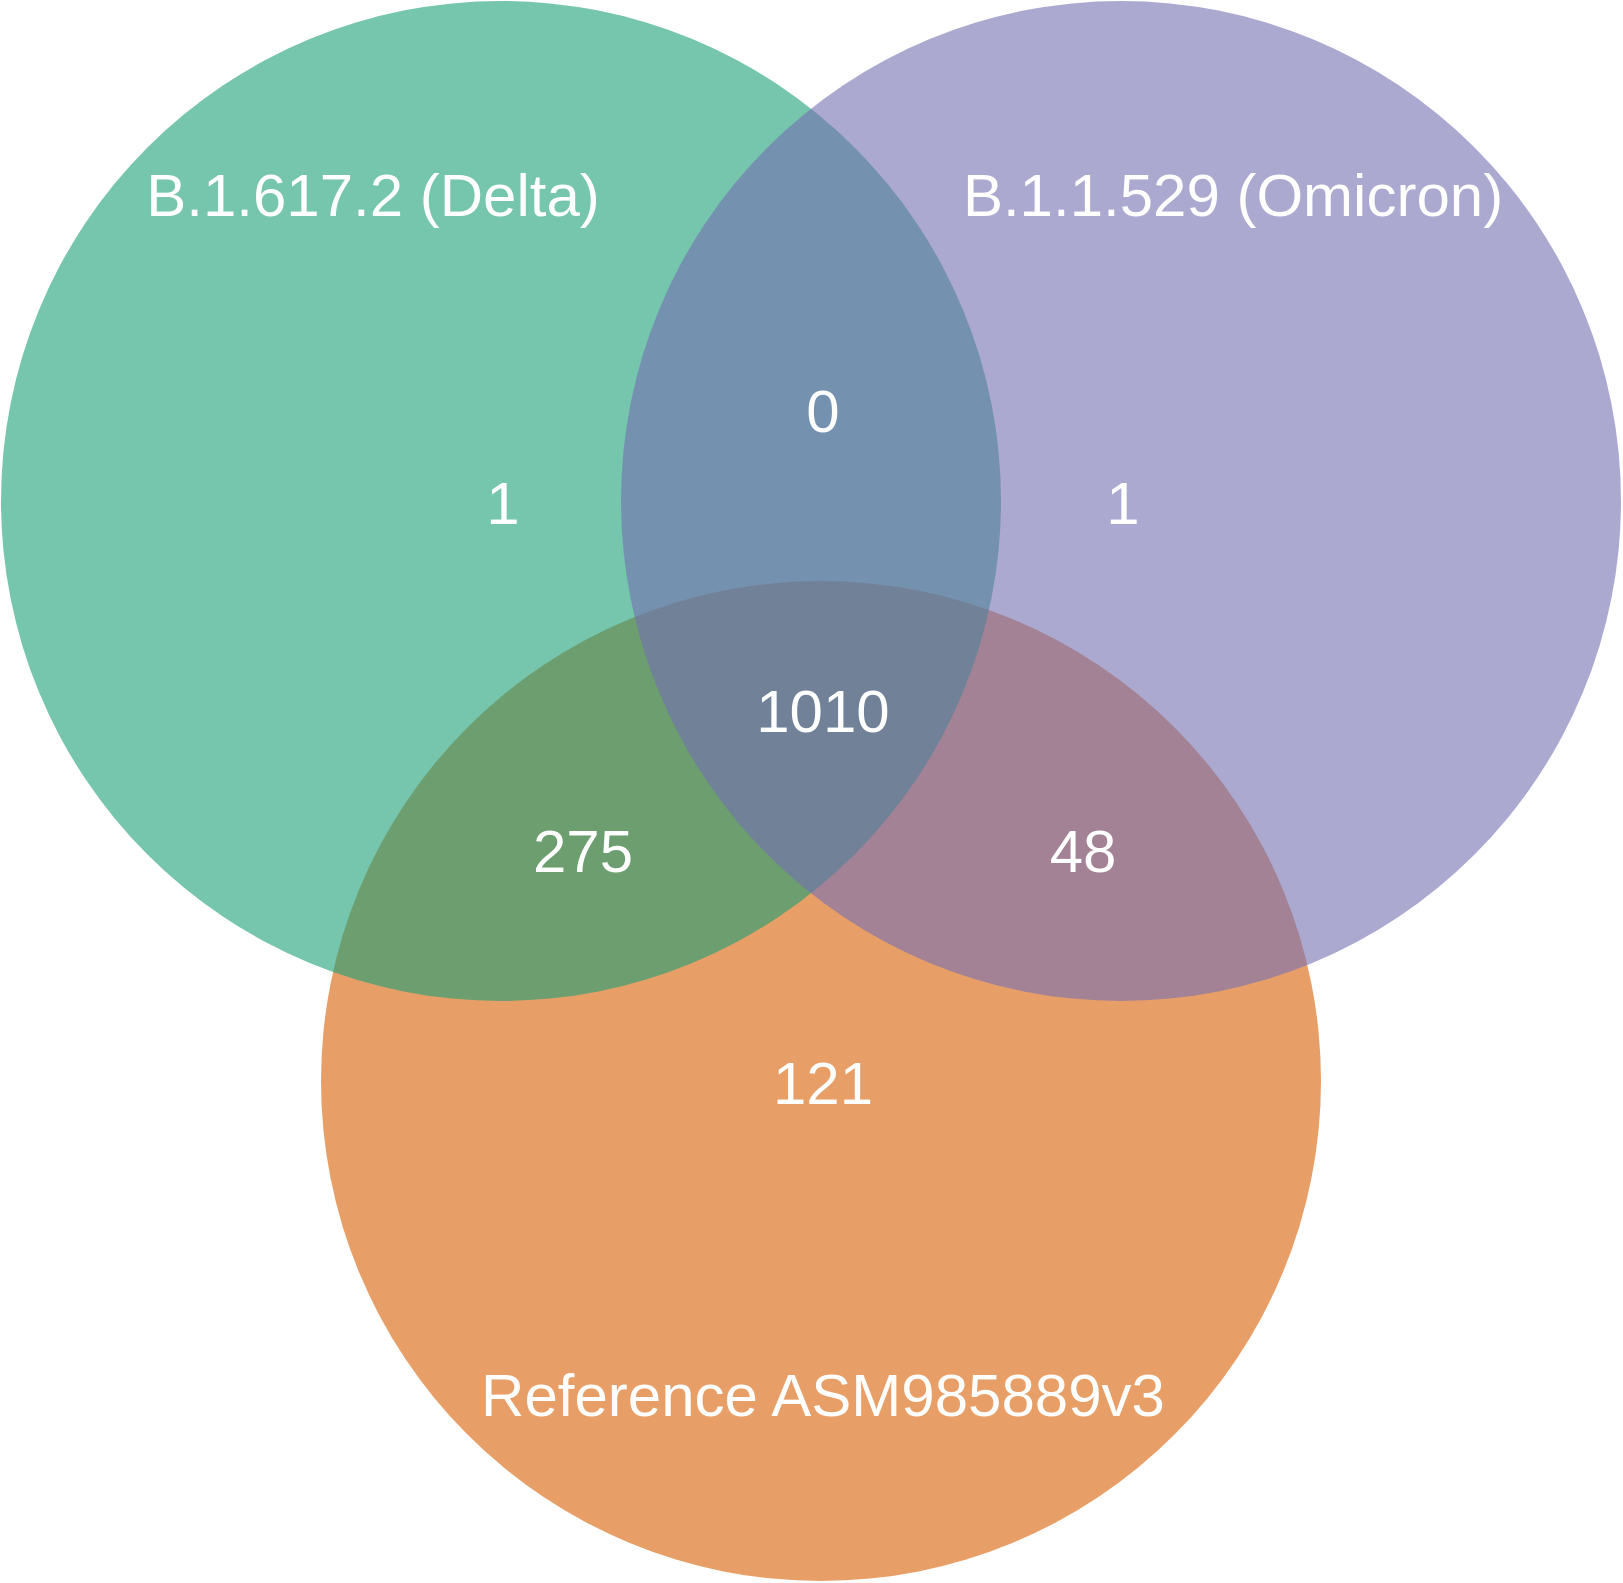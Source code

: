 <mxfile version="16.1.4" type="device"><diagram id="3228e29e-7158-1315-38df-8450db1d8a1d" name="Page-1"><mxGraphModel dx="1422" dy="712" grid="1" gridSize="10" guides="1" tooltips="1" connect="1" arrows="1" fold="1" page="1" pageScale="1" pageWidth="1169" pageHeight="827" background="none" math="0" shadow="0"><root><mxCell id="0"/><mxCell id="1" parent="0"/><mxCell id="21531" value="&lt;font style=&quot;font-size: 30px&quot;&gt;121&lt;/font&gt;" style="ellipse;fillColor=#d95f02;opacity=60;strokeColor=none;html=1;fontColor=#FFFFFF;" parent="1" vertex="1"><mxGeometry x="339.5" y="308.5" width="500" height="500" as="geometry"/></mxCell><mxCell id="21532" value="&lt;font style=&quot;font-size: 30px&quot;&gt;1&lt;/font&gt;" style="ellipse;fillColor=#1b9e77;opacity=60;strokeColor=none;html=1;fontColor=#FFFFFF;" parent="1" vertex="1"><mxGeometry x="179.5" y="18.5" width="500" height="500" as="geometry"/></mxCell><mxCell id="21533" value="&lt;font style=&quot;font-size: 30px&quot;&gt;1&lt;/font&gt;" style="ellipse;fillColor=#7570b3;opacity=60;strokeColor=none;html=1;fontColor=#FFFFFF;" parent="1" vertex="1"><mxGeometry x="489.5" y="18.5" width="500" height="500" as="geometry"/></mxCell><mxCell id="21534" value="B.1.617.2 (Delta)" style="text;fontSize=30;align=center;verticalAlign=middle;html=1;fontColor=#FFFFFF;" parent="1" vertex="1"><mxGeometry x="270" y="80" width="190" height="70" as="geometry"/></mxCell><mxCell id="21535" value="B.1.1.529 (Omicron)" style="text;fontSize=30;align=center;verticalAlign=middle;html=1;fontColor=#FFFFFF;" parent="1" vertex="1"><mxGeometry x="699.5" y="80" width="190" height="70" as="geometry"/></mxCell><mxCell id="21536" value="Reference ASM985889v3" style="text;fontSize=30;align=center;verticalAlign=middle;html=1;fontColor=#FFFFFF;" parent="1" vertex="1"><mxGeometry x="494.5" y="680" width="190" height="70" as="geometry"/></mxCell><mxCell id="21537" value="0" style="text;align=center;html=1;fontColor=#FFFFFF;fontSize=30;" parent="1" vertex="1"><mxGeometry x="569.5" y="198.5" width="40" height="40" as="geometry"/></mxCell><mxCell id="21538" value="275" style="text;align=center;html=1;fontColor=#FFFFFF;fontSize=30;" parent="1" vertex="1"><mxGeometry x="449.5" y="418.5" width="40" height="40" as="geometry"/></mxCell><mxCell id="21539" value="48" style="text;align=center;html=1;fontColor=#FFFFFF;fontSize=30;" parent="1" vertex="1"><mxGeometry x="699.5" y="418.5" width="40" height="40" as="geometry"/></mxCell><mxCell id="21540" value="1010" style="text;align=center;html=1;fontColor=#FFFFFF;fontSize=30;" parent="1" vertex="1"><mxGeometry x="569.5" y="348.5" width="40" height="40" as="geometry"/></mxCell></root></mxGraphModel></diagram></mxfile>